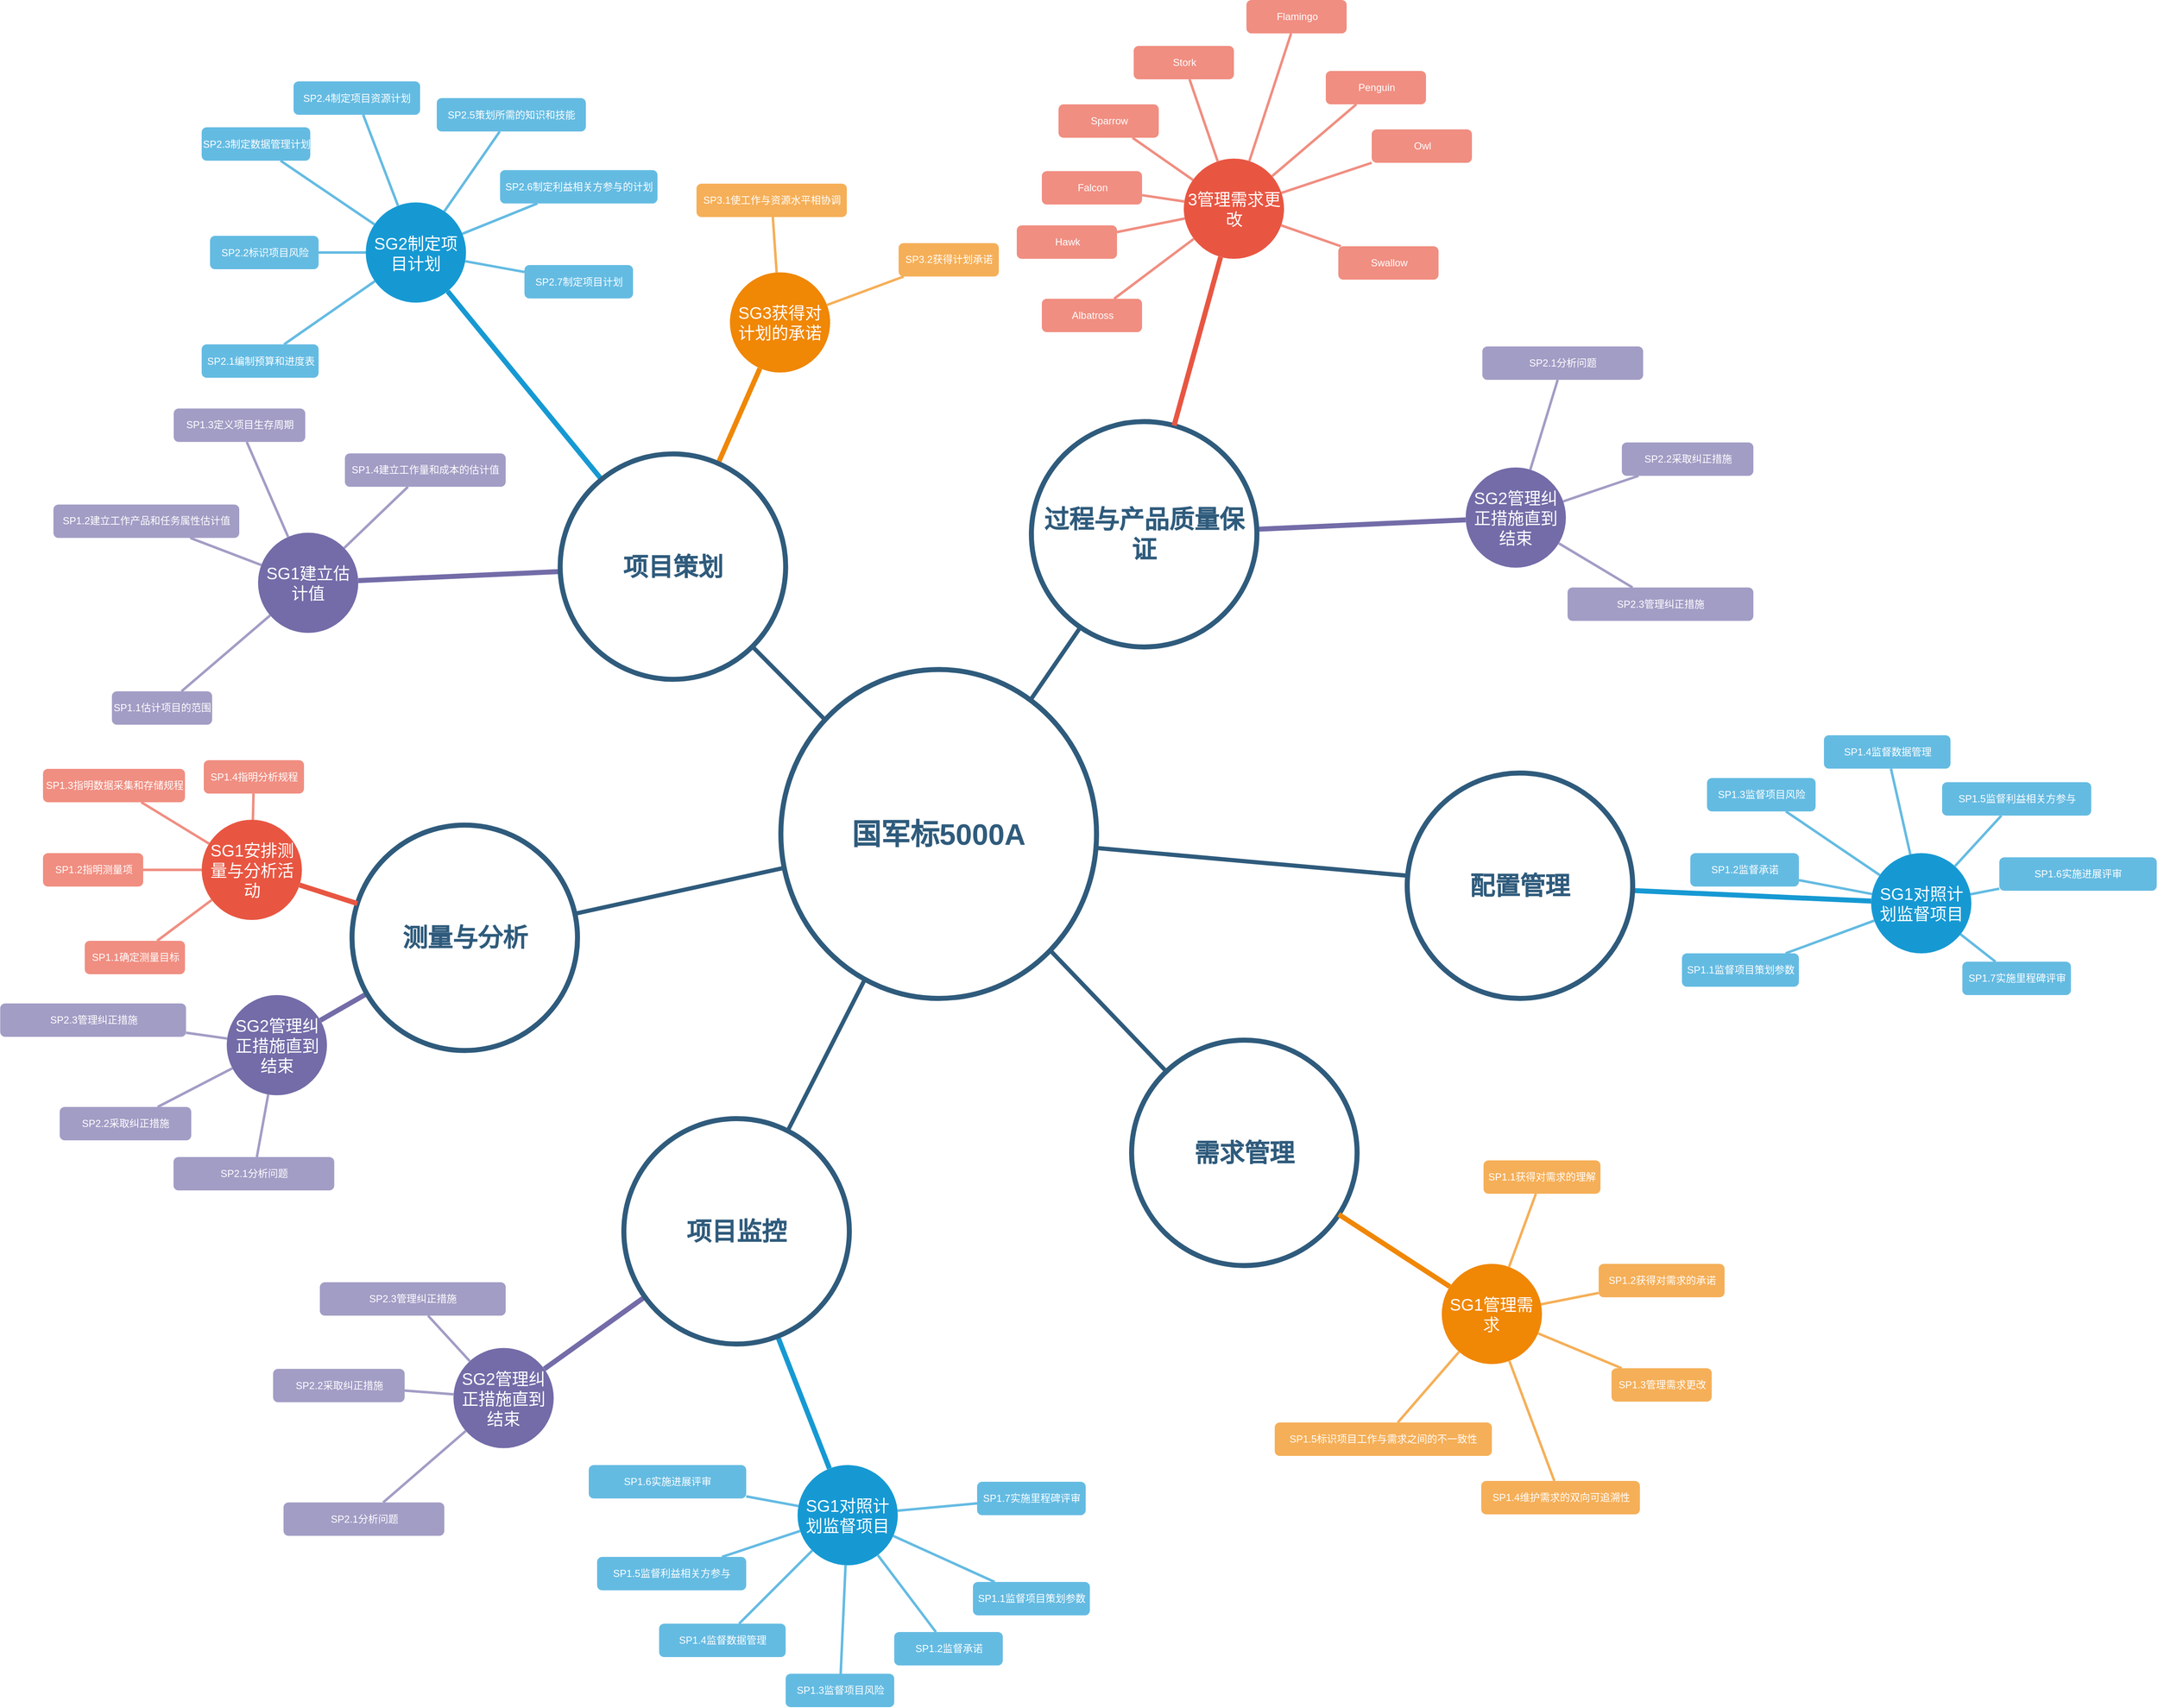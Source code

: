 <mxfile version="14.0.4" type="github">
  <diagram id="zbzORbGkF5i-z5bUq_Xs" name="Page-1">
    <mxGraphModel dx="2732" dy="-1683" grid="1" gridSize="10" guides="1" tooltips="1" connect="1" arrows="1" fold="1" page="1" pageScale="1" pageWidth="827" pageHeight="1169" math="0" shadow="0">
      <root>
        <mxCell id="0" />
        <mxCell id="1" parent="0" />
        <mxCell id="YeZiL6-dAfAb-SfhQhoA-1" value="SG2制定项目计划" style="ellipse;whiteSpace=wrap;html=1;shadow=0;fontFamily=Helvetica;fontSize=20;fontColor=#FFFFFF;align=center;strokeWidth=3;fillColor=#1699D3;strokeColor=none;" vertex="1" parent="1">
          <mxGeometry x="3083" y="4942.5" width="120" height="120" as="geometry" />
        </mxCell>
        <mxCell id="YeZiL6-dAfAb-SfhQhoA-2" value="SG3获得对计划的承诺" style="ellipse;whiteSpace=wrap;html=1;shadow=0;fontFamily=Helvetica;fontSize=20;fontColor=#FFFFFF;align=center;strokeWidth=3;fillColor=#F08705;strokeColor=none;gradientColor=none;" vertex="1" parent="1">
          <mxGeometry x="3519" y="5026.25" width="120" height="120" as="geometry" />
        </mxCell>
        <mxCell id="YeZiL6-dAfAb-SfhQhoA-3" style="endArrow=none;strokeWidth=6;strokeColor=#1699D3;html=1;" edge="1" parent="1" source="YeZiL6-dAfAb-SfhQhoA-24" target="YeZiL6-dAfAb-SfhQhoA-1">
          <mxGeometry relative="1" as="geometry" />
        </mxCell>
        <mxCell id="YeZiL6-dAfAb-SfhQhoA-4" style="endArrow=none;strokeWidth=6;strokeColor=#f08705;html=1;" edge="1" parent="1" source="YeZiL6-dAfAb-SfhQhoA-24" target="YeZiL6-dAfAb-SfhQhoA-2">
          <mxGeometry relative="1" as="geometry" />
        </mxCell>
        <mxCell id="YeZiL6-dAfAb-SfhQhoA-5" style="endArrow=none;strokeWidth=6;strokeColor=#736CA8;html=1;" edge="1" parent="1" source="YeZiL6-dAfAb-SfhQhoA-24" target="YeZiL6-dAfAb-SfhQhoA-25">
          <mxGeometry relative="1" as="geometry" />
        </mxCell>
        <mxCell id="YeZiL6-dAfAb-SfhQhoA-6" value="SP2.1编制预算和进度表" style="rounded=1;fillColor=#64BBE2;strokeColor=none;strokeWidth=3;shadow=0;html=1;fontColor=#FFFFFF;" vertex="1" parent="1">
          <mxGeometry x="2886.5" y="5112.5" width="140" height="40" as="geometry" />
        </mxCell>
        <mxCell id="YeZiL6-dAfAb-SfhQhoA-7" value="SP2.2标识项目风险" style="rounded=1;fillColor=#64BBE2;strokeColor=none;strokeWidth=3;shadow=0;html=1;fontColor=#FFFFFF;" vertex="1" parent="1">
          <mxGeometry x="2896.5" y="4982.5" width="130" height="40" as="geometry" />
        </mxCell>
        <mxCell id="YeZiL6-dAfAb-SfhQhoA-8" value="SP2.3制定数据管理计划" style="rounded=1;fillColor=#64BBE2;strokeColor=none;strokeWidth=3;shadow=0;html=1;fontColor=#FFFFFF;" vertex="1" parent="1">
          <mxGeometry x="2886.5" y="4852.5" width="130" height="40" as="geometry" />
        </mxCell>
        <mxCell id="YeZiL6-dAfAb-SfhQhoA-9" value="SP2.4制定项目资源计划" style="rounded=1;fillColor=#64BBE2;strokeColor=none;strokeWidth=3;shadow=0;html=1;fontColor=#FFFFFF;" vertex="1" parent="1">
          <mxGeometry x="2996.5" y="4797.5" width="151.5" height="40" as="geometry" />
        </mxCell>
        <mxCell id="YeZiL6-dAfAb-SfhQhoA-10" value="SP2.5策划所需的知识和技能" style="rounded=1;fillColor=#64BBE2;strokeColor=none;strokeWidth=3;shadow=0;html=1;fontColor=#FFFFFF;" vertex="1" parent="1">
          <mxGeometry x="3168" y="4817.5" width="178.5" height="40" as="geometry" />
        </mxCell>
        <mxCell id="YeZiL6-dAfAb-SfhQhoA-11" value="SP2.6制定利益相关方参与的计划" style="rounded=1;fillColor=#64BBE2;strokeColor=none;strokeWidth=3;shadow=0;html=1;fontColor=#FFFFFF;" vertex="1" parent="1">
          <mxGeometry x="3243.75" y="4903.75" width="188.5" height="40" as="geometry" />
        </mxCell>
        <mxCell id="YeZiL6-dAfAb-SfhQhoA-12" value="SP2.7制定项目计划" style="rounded=1;fillColor=#64BBE2;strokeColor=none;strokeWidth=3;shadow=0;html=1;fontColor=#FFFFFF;" vertex="1" parent="1">
          <mxGeometry x="3273" y="5017.5" width="130" height="40" as="geometry" />
        </mxCell>
        <mxCell id="YeZiL6-dAfAb-SfhQhoA-13" value="" style="edgeStyle=none;endArrow=none;strokeWidth=3;strokeColor=#64BBE2;html=1;" edge="1" parent="1" source="YeZiL6-dAfAb-SfhQhoA-1" target="YeZiL6-dAfAb-SfhQhoA-12">
          <mxGeometry x="2338" y="4727.5" width="100" height="100" as="geometry">
            <mxPoint x="2338" y="4827.5" as="sourcePoint" />
            <mxPoint x="2438" y="4727.5" as="targetPoint" />
          </mxGeometry>
        </mxCell>
        <mxCell id="YeZiL6-dAfAb-SfhQhoA-14" value="" style="edgeStyle=none;endArrow=none;strokeWidth=3;strokeColor=#64BBE2;html=1;" edge="1" parent="1" source="YeZiL6-dAfAb-SfhQhoA-1" target="YeZiL6-dAfAb-SfhQhoA-6">
          <mxGeometry x="2338" y="4727.5" width="100" height="100" as="geometry">
            <mxPoint x="2338" y="4827.5" as="sourcePoint" />
            <mxPoint x="2438" y="4727.5" as="targetPoint" />
          </mxGeometry>
        </mxCell>
        <mxCell id="YeZiL6-dAfAb-SfhQhoA-15" value="" style="edgeStyle=none;endArrow=none;strokeWidth=3;strokeColor=#64BBE2;html=1;" edge="1" parent="1" source="YeZiL6-dAfAb-SfhQhoA-1" target="YeZiL6-dAfAb-SfhQhoA-7">
          <mxGeometry x="2338" y="4727.5" width="100" height="100" as="geometry">
            <mxPoint x="2338" y="4827.5" as="sourcePoint" />
            <mxPoint x="2438" y="4727.5" as="targetPoint" />
          </mxGeometry>
        </mxCell>
        <mxCell id="YeZiL6-dAfAb-SfhQhoA-16" value="" style="edgeStyle=none;endArrow=none;strokeWidth=3;strokeColor=#64BBE2;html=1;" edge="1" parent="1" source="YeZiL6-dAfAb-SfhQhoA-1" target="YeZiL6-dAfAb-SfhQhoA-8">
          <mxGeometry x="2338" y="4727.5" width="100" height="100" as="geometry">
            <mxPoint x="2338" y="4827.5" as="sourcePoint" />
            <mxPoint x="2438" y="4727.5" as="targetPoint" />
          </mxGeometry>
        </mxCell>
        <mxCell id="YeZiL6-dAfAb-SfhQhoA-17" value="" style="edgeStyle=none;endArrow=none;strokeWidth=3;strokeColor=#64BBE2;html=1;" edge="1" parent="1" source="YeZiL6-dAfAb-SfhQhoA-1" target="YeZiL6-dAfAb-SfhQhoA-9">
          <mxGeometry x="2338" y="4727.5" width="100" height="100" as="geometry">
            <mxPoint x="2338" y="4827.5" as="sourcePoint" />
            <mxPoint x="2438" y="4727.5" as="targetPoint" />
          </mxGeometry>
        </mxCell>
        <mxCell id="YeZiL6-dAfAb-SfhQhoA-18" value="" style="edgeStyle=none;endArrow=none;strokeWidth=3;strokeColor=#64BBE2;html=1;" edge="1" parent="1" source="YeZiL6-dAfAb-SfhQhoA-1" target="YeZiL6-dAfAb-SfhQhoA-10">
          <mxGeometry x="2338" y="4727.5" width="100" height="100" as="geometry">
            <mxPoint x="2338" y="4827.5" as="sourcePoint" />
            <mxPoint x="2438" y="4727.5" as="targetPoint" />
          </mxGeometry>
        </mxCell>
        <mxCell id="YeZiL6-dAfAb-SfhQhoA-19" value="" style="edgeStyle=none;endArrow=none;strokeWidth=3;strokeColor=#64BBE2;html=1;" edge="1" parent="1" source="YeZiL6-dAfAb-SfhQhoA-1" target="YeZiL6-dAfAb-SfhQhoA-11">
          <mxGeometry x="2338" y="4727.5" width="100" height="100" as="geometry">
            <mxPoint x="2338" y="4827.5" as="sourcePoint" />
            <mxPoint x="2438" y="4727.5" as="targetPoint" />
          </mxGeometry>
        </mxCell>
        <mxCell id="YeZiL6-dAfAb-SfhQhoA-20" value="SP3.1使工作与资源水平相协调" style="rounded=1;fillColor=#f5af58;strokeColor=none;strokeWidth=3;shadow=0;html=1;fontColor=#FFFFFF;" vertex="1" parent="1">
          <mxGeometry x="3479" y="4920" width="180" height="40" as="geometry" />
        </mxCell>
        <mxCell id="YeZiL6-dAfAb-SfhQhoA-21" value="SP3.2获得计划承诺" style="rounded=1;fillColor=#f5af58;strokeColor=none;strokeWidth=3;shadow=0;html=1;fontColor=#FFFFFF;" vertex="1" parent="1">
          <mxGeometry x="3721" y="4991.25" width="120" height="40" as="geometry" />
        </mxCell>
        <mxCell id="YeZiL6-dAfAb-SfhQhoA-22" value="" style="edgeStyle=none;endArrow=none;strokeWidth=3;strokeColor=#F5AF58;html=1;" edge="1" parent="1" source="YeZiL6-dAfAb-SfhQhoA-2" target="YeZiL6-dAfAb-SfhQhoA-20">
          <mxGeometry x="2555.5" y="4775" width="100" height="100" as="geometry">
            <mxPoint x="2555.5" y="4875" as="sourcePoint" />
            <mxPoint x="2655.5" y="4775" as="targetPoint" />
          </mxGeometry>
        </mxCell>
        <mxCell id="YeZiL6-dAfAb-SfhQhoA-23" value="" style="edgeStyle=none;endArrow=none;strokeWidth=3;strokeColor=#F5AF58;html=1;" edge="1" parent="1" source="YeZiL6-dAfAb-SfhQhoA-2" target="YeZiL6-dAfAb-SfhQhoA-21">
          <mxGeometry x="2555.5" y="4775" width="100" height="100" as="geometry">
            <mxPoint x="2555.5" y="4875" as="sourcePoint" />
            <mxPoint x="2655.5" y="4775" as="targetPoint" />
          </mxGeometry>
        </mxCell>
        <mxCell id="YeZiL6-dAfAb-SfhQhoA-24" value="项目策划" style="ellipse;whiteSpace=wrap;html=1;shadow=0;fontFamily=Helvetica;fontSize=30;fontColor=#2F5B7C;align=center;strokeColor=#2F5B7C;strokeWidth=6;fillColor=#FFFFFF;fontStyle=1;gradientColor=none;" vertex="1" parent="1">
          <mxGeometry x="3315.75" y="5243.75" width="270" height="270" as="geometry" />
        </mxCell>
        <mxCell id="YeZiL6-dAfAb-SfhQhoA-25" value="SG1建立估计值" style="ellipse;whiteSpace=wrap;html=1;shadow=0;fontFamily=Helvetica;fontSize=20;fontColor=#FFFFFF;align=center;strokeWidth=3;fillColor=#736ca8;strokeColor=none;" vertex="1" parent="1">
          <mxGeometry x="2954" y="5338.13" width="120" height="120" as="geometry" />
        </mxCell>
        <mxCell id="YeZiL6-dAfAb-SfhQhoA-26" value="SP1.1估计项目的范围" style="rounded=1;fillColor=#a29dc5;strokeColor=none;strokeWidth=3;shadow=0;html=1;fontColor=#FFFFFF;" vertex="1" parent="1">
          <mxGeometry x="2779" y="5528.13" width="120" height="40" as="geometry" />
        </mxCell>
        <mxCell id="YeZiL6-dAfAb-SfhQhoA-27" value="SP1.2建立工作产品和任务属性估计值" style="rounded=1;fillColor=#a29dc5;strokeColor=none;strokeWidth=3;shadow=0;html=1;fontColor=#FFFFFF;" vertex="1" parent="1">
          <mxGeometry x="2709" y="5304.38" width="222.5" height="40" as="geometry" />
        </mxCell>
        <mxCell id="YeZiL6-dAfAb-SfhQhoA-28" value="SP1.3定义项目生存周期" style="rounded=1;fillColor=#a29dc5;strokeColor=none;strokeWidth=3;shadow=0;html=1;fontColor=#FFFFFF;" vertex="1" parent="1">
          <mxGeometry x="2853" y="5189.38" width="157.5" height="40" as="geometry" />
        </mxCell>
        <mxCell id="YeZiL6-dAfAb-SfhQhoA-29" value="SP1.4建立工作量和成本的估计值" style="rounded=1;fillColor=#a29dc5;strokeColor=none;strokeWidth=3;shadow=0;html=1;fontColor=#FFFFFF;" vertex="1" parent="1">
          <mxGeometry x="3058" y="5243.13" width="192.5" height="40" as="geometry" />
        </mxCell>
        <mxCell id="YeZiL6-dAfAb-SfhQhoA-30" value="" style="edgeStyle=none;endArrow=none;strokeWidth=3;strokeColor=#A29DC5;html=1;" edge="1" parent="1" source="YeZiL6-dAfAb-SfhQhoA-25" target="YeZiL6-dAfAb-SfhQhoA-26">
          <mxGeometry x="1144" y="4313.13" width="100" height="100" as="geometry">
            <mxPoint x="1144" y="4413.13" as="sourcePoint" />
            <mxPoint x="1244" y="4313.13" as="targetPoint" />
          </mxGeometry>
        </mxCell>
        <mxCell id="YeZiL6-dAfAb-SfhQhoA-31" value="" style="edgeStyle=none;endArrow=none;strokeWidth=3;strokeColor=#A29DC5;html=1;" edge="1" parent="1" source="YeZiL6-dAfAb-SfhQhoA-25" target="YeZiL6-dAfAb-SfhQhoA-27">
          <mxGeometry x="1144" y="4313.13" width="100" height="100" as="geometry">
            <mxPoint x="1144" y="4413.13" as="sourcePoint" />
            <mxPoint x="1244" y="4313.13" as="targetPoint" />
          </mxGeometry>
        </mxCell>
        <mxCell id="YeZiL6-dAfAb-SfhQhoA-32" value="" style="edgeStyle=none;endArrow=none;strokeWidth=3;strokeColor=#A29DC5;html=1;" edge="1" parent="1" source="YeZiL6-dAfAb-SfhQhoA-25" target="YeZiL6-dAfAb-SfhQhoA-28">
          <mxGeometry x="1144" y="4313.13" width="100" height="100" as="geometry">
            <mxPoint x="1144" y="4413.13" as="sourcePoint" />
            <mxPoint x="1244" y="4313.13" as="targetPoint" />
          </mxGeometry>
        </mxCell>
        <mxCell id="YeZiL6-dAfAb-SfhQhoA-33" value="" style="edgeStyle=none;endArrow=none;strokeWidth=3;strokeColor=#A29DC5;html=1;" edge="1" parent="1" source="YeZiL6-dAfAb-SfhQhoA-25" target="YeZiL6-dAfAb-SfhQhoA-29">
          <mxGeometry x="1144" y="4313.13" width="100" height="100" as="geometry">
            <mxPoint x="1144" y="4413.13" as="sourcePoint" />
            <mxPoint x="1244" y="4313.13" as="targetPoint" />
          </mxGeometry>
        </mxCell>
        <mxCell id="YeZiL6-dAfAb-SfhQhoA-34" value="SG1对照计划监督项目" style="ellipse;whiteSpace=wrap;html=1;shadow=0;fontFamily=Helvetica;fontSize=20;fontColor=#FFFFFF;align=center;strokeWidth=3;fillColor=#1699D3;strokeColor=none;" vertex="1" parent="1">
          <mxGeometry x="3600" y="6455" width="120" height="120" as="geometry" />
        </mxCell>
        <mxCell id="YeZiL6-dAfAb-SfhQhoA-35" style="endArrow=none;strokeWidth=6;strokeColor=#1699D3;html=1;" edge="1" parent="1" source="YeZiL6-dAfAb-SfhQhoA-51" target="YeZiL6-dAfAb-SfhQhoA-34">
          <mxGeometry relative="1" as="geometry" />
        </mxCell>
        <mxCell id="YeZiL6-dAfAb-SfhQhoA-36" style="endArrow=none;strokeWidth=6;strokeColor=#736CA8;html=1;" edge="1" parent="1" source="YeZiL6-dAfAb-SfhQhoA-51" target="YeZiL6-dAfAb-SfhQhoA-52">
          <mxGeometry relative="1" as="geometry" />
        </mxCell>
        <mxCell id="YeZiL6-dAfAb-SfhQhoA-37" value="SP1.1监督项目策划参数" style="rounded=1;fillColor=#64BBE2;strokeColor=none;strokeWidth=3;shadow=0;html=1;fontColor=#FFFFFF;" vertex="1" parent="1">
          <mxGeometry x="3810" y="6595" width="140" height="40" as="geometry" />
        </mxCell>
        <mxCell id="YeZiL6-dAfAb-SfhQhoA-38" value="SP1.2监督承诺" style="rounded=1;fillColor=#64BBE2;strokeColor=none;strokeWidth=3;shadow=0;html=1;fontColor=#FFFFFF;" vertex="1" parent="1">
          <mxGeometry x="3715.75" y="6655" width="130" height="40" as="geometry" />
        </mxCell>
        <mxCell id="YeZiL6-dAfAb-SfhQhoA-39" value="SP1.3监督项目风险" style="rounded=1;fillColor=#64BBE2;strokeColor=none;strokeWidth=3;shadow=0;html=1;fontColor=#FFFFFF;" vertex="1" parent="1">
          <mxGeometry x="3585.75" y="6705" width="130" height="40" as="geometry" />
        </mxCell>
        <mxCell id="YeZiL6-dAfAb-SfhQhoA-40" value="SP1.4监督数据管理" style="rounded=1;fillColor=#64BBE2;strokeColor=none;strokeWidth=3;shadow=0;html=1;fontColor=#FFFFFF;" vertex="1" parent="1">
          <mxGeometry x="3434.25" y="6645" width="151.5" height="40" as="geometry" />
        </mxCell>
        <mxCell id="YeZiL6-dAfAb-SfhQhoA-41" value="SP1.5监督利益相关方参与" style="rounded=1;fillColor=#64BBE2;strokeColor=none;strokeWidth=3;shadow=0;html=1;fontColor=#FFFFFF;" vertex="1" parent="1">
          <mxGeometry x="3360" y="6565" width="178.5" height="40" as="geometry" />
        </mxCell>
        <mxCell id="YeZiL6-dAfAb-SfhQhoA-42" value="SP1.6实施进展评审" style="rounded=1;fillColor=#64BBE2;strokeColor=none;strokeWidth=3;shadow=0;html=1;fontColor=#FFFFFF;" vertex="1" parent="1">
          <mxGeometry x="3350" y="6455" width="188.5" height="40" as="geometry" />
        </mxCell>
        <mxCell id="YeZiL6-dAfAb-SfhQhoA-43" value="SP1.7实施里程碑评审" style="rounded=1;fillColor=#64BBE2;strokeColor=none;strokeWidth=3;shadow=0;html=1;fontColor=#FFFFFF;" vertex="1" parent="1">
          <mxGeometry x="3815" y="6475" width="130" height="40" as="geometry" />
        </mxCell>
        <mxCell id="YeZiL6-dAfAb-SfhQhoA-44" value="" style="edgeStyle=none;endArrow=none;strokeWidth=3;strokeColor=#64BBE2;html=1;" edge="1" parent="1" source="YeZiL6-dAfAb-SfhQhoA-34" target="YeZiL6-dAfAb-SfhQhoA-43">
          <mxGeometry x="2843" y="6441.25" width="100" height="100" as="geometry">
            <mxPoint x="2843" y="6541.25" as="sourcePoint" />
            <mxPoint x="2943" y="6441.25" as="targetPoint" />
          </mxGeometry>
        </mxCell>
        <mxCell id="YeZiL6-dAfAb-SfhQhoA-45" value="" style="edgeStyle=none;endArrow=none;strokeWidth=3;strokeColor=#64BBE2;html=1;" edge="1" parent="1" source="YeZiL6-dAfAb-SfhQhoA-34" target="YeZiL6-dAfAb-SfhQhoA-37">
          <mxGeometry x="2843" y="6441.25" width="100" height="100" as="geometry">
            <mxPoint x="2843" y="6541.25" as="sourcePoint" />
            <mxPoint x="2943" y="6441.25" as="targetPoint" />
          </mxGeometry>
        </mxCell>
        <mxCell id="YeZiL6-dAfAb-SfhQhoA-46" value="" style="edgeStyle=none;endArrow=none;strokeWidth=3;strokeColor=#64BBE2;html=1;" edge="1" parent="1" source="YeZiL6-dAfAb-SfhQhoA-34" target="YeZiL6-dAfAb-SfhQhoA-38">
          <mxGeometry x="2843" y="6441.25" width="100" height="100" as="geometry">
            <mxPoint x="2843" y="6541.25" as="sourcePoint" />
            <mxPoint x="2943" y="6441.25" as="targetPoint" />
          </mxGeometry>
        </mxCell>
        <mxCell id="YeZiL6-dAfAb-SfhQhoA-47" value="" style="edgeStyle=none;endArrow=none;strokeWidth=3;strokeColor=#64BBE2;html=1;" edge="1" parent="1" source="YeZiL6-dAfAb-SfhQhoA-34" target="YeZiL6-dAfAb-SfhQhoA-39">
          <mxGeometry x="2843" y="6441.25" width="100" height="100" as="geometry">
            <mxPoint x="2843" y="6541.25" as="sourcePoint" />
            <mxPoint x="2943" y="6441.25" as="targetPoint" />
          </mxGeometry>
        </mxCell>
        <mxCell id="YeZiL6-dAfAb-SfhQhoA-48" value="" style="edgeStyle=none;endArrow=none;strokeWidth=3;strokeColor=#64BBE2;html=1;" edge="1" parent="1" source="YeZiL6-dAfAb-SfhQhoA-34" target="YeZiL6-dAfAb-SfhQhoA-40">
          <mxGeometry x="2843" y="6441.25" width="100" height="100" as="geometry">
            <mxPoint x="2843" y="6541.25" as="sourcePoint" />
            <mxPoint x="2943" y="6441.25" as="targetPoint" />
          </mxGeometry>
        </mxCell>
        <mxCell id="YeZiL6-dAfAb-SfhQhoA-49" value="" style="edgeStyle=none;endArrow=none;strokeWidth=3;strokeColor=#64BBE2;html=1;" edge="1" parent="1" source="YeZiL6-dAfAb-SfhQhoA-34" target="YeZiL6-dAfAb-SfhQhoA-41">
          <mxGeometry x="2843" y="6441.25" width="100" height="100" as="geometry">
            <mxPoint x="2843" y="6541.25" as="sourcePoint" />
            <mxPoint x="2943" y="6441.25" as="targetPoint" />
          </mxGeometry>
        </mxCell>
        <mxCell id="YeZiL6-dAfAb-SfhQhoA-50" value="" style="edgeStyle=none;endArrow=none;strokeWidth=3;strokeColor=#64BBE2;html=1;" edge="1" parent="1" source="YeZiL6-dAfAb-SfhQhoA-34" target="YeZiL6-dAfAb-SfhQhoA-42">
          <mxGeometry x="2843" y="6441.25" width="100" height="100" as="geometry">
            <mxPoint x="2843" y="6541.25" as="sourcePoint" />
            <mxPoint x="2943" y="6441.25" as="targetPoint" />
          </mxGeometry>
        </mxCell>
        <mxCell id="YeZiL6-dAfAb-SfhQhoA-51" value="项目监控" style="ellipse;whiteSpace=wrap;html=1;shadow=0;fontFamily=Helvetica;fontSize=30;fontColor=#2F5B7C;align=center;strokeColor=#2F5B7C;strokeWidth=6;fillColor=#FFFFFF;fontStyle=1;gradientColor=none;" vertex="1" parent="1">
          <mxGeometry x="3392" y="6040" width="270" height="270" as="geometry" />
        </mxCell>
        <mxCell id="YeZiL6-dAfAb-SfhQhoA-52" value="SG2管理纠正措施直到结束" style="ellipse;whiteSpace=wrap;html=1;shadow=0;fontFamily=Helvetica;fontSize=20;fontColor=#FFFFFF;align=center;strokeWidth=3;fillColor=#736ca8;strokeColor=none;" vertex="1" parent="1">
          <mxGeometry x="3188" y="6314.75" width="120" height="120" as="geometry" />
        </mxCell>
        <mxCell id="YeZiL6-dAfAb-SfhQhoA-53" value="SP2.3管理纠正措施" style="rounded=1;fillColor=#a29dc5;strokeColor=none;strokeWidth=3;shadow=0;html=1;fontColor=#FFFFFF;" vertex="1" parent="1">
          <mxGeometry x="3028" y="6236" width="222.5" height="40" as="geometry" />
        </mxCell>
        <mxCell id="YeZiL6-dAfAb-SfhQhoA-54" value="SP2.2采取纠正措施" style="rounded=1;fillColor=#a29dc5;strokeColor=none;strokeWidth=3;shadow=0;html=1;fontColor=#FFFFFF;" vertex="1" parent="1">
          <mxGeometry x="2972" y="6339.75" width="157.5" height="40" as="geometry" />
        </mxCell>
        <mxCell id="YeZiL6-dAfAb-SfhQhoA-55" value="SP2.1分析问题" style="rounded=1;fillColor=#a29dc5;strokeColor=none;strokeWidth=3;shadow=0;html=1;fontColor=#FFFFFF;" vertex="1" parent="1">
          <mxGeometry x="2984.5" y="6499.75" width="192.5" height="40" as="geometry" />
        </mxCell>
        <mxCell id="YeZiL6-dAfAb-SfhQhoA-56" value="" style="edgeStyle=none;endArrow=none;strokeWidth=3;strokeColor=#A29DC5;html=1;" edge="1" parent="1" source="YeZiL6-dAfAb-SfhQhoA-52" target="YeZiL6-dAfAb-SfhQhoA-53">
          <mxGeometry x="1553" y="5618.5" width="100" height="100" as="geometry">
            <mxPoint x="1553" y="5718.5" as="sourcePoint" />
            <mxPoint x="1653" y="5618.5" as="targetPoint" />
          </mxGeometry>
        </mxCell>
        <mxCell id="YeZiL6-dAfAb-SfhQhoA-57" value="" style="edgeStyle=none;endArrow=none;strokeWidth=3;strokeColor=#A29DC5;html=1;" edge="1" parent="1" source="YeZiL6-dAfAb-SfhQhoA-52" target="YeZiL6-dAfAb-SfhQhoA-54">
          <mxGeometry x="1553" y="5618.5" width="100" height="100" as="geometry">
            <mxPoint x="1553" y="5718.5" as="sourcePoint" />
            <mxPoint x="1653" y="5618.5" as="targetPoint" />
          </mxGeometry>
        </mxCell>
        <mxCell id="YeZiL6-dAfAb-SfhQhoA-58" value="" style="edgeStyle=none;endArrow=none;strokeWidth=3;strokeColor=#A29DC5;html=1;" edge="1" parent="1" source="YeZiL6-dAfAb-SfhQhoA-52" target="YeZiL6-dAfAb-SfhQhoA-55">
          <mxGeometry x="1553" y="5618.5" width="100" height="100" as="geometry">
            <mxPoint x="1553" y="5718.5" as="sourcePoint" />
            <mxPoint x="1653" y="5618.5" as="targetPoint" />
          </mxGeometry>
        </mxCell>
        <mxCell id="YeZiL6-dAfAb-SfhQhoA-59" value="SG1对照计划监督项目" style="ellipse;whiteSpace=wrap;html=1;shadow=0;fontFamily=Helvetica;fontSize=20;fontColor=#FFFFFF;align=center;strokeWidth=3;fillColor=#1699D3;strokeColor=none;" vertex="1" parent="1">
          <mxGeometry x="4885.5" y="5722" width="120" height="120" as="geometry" />
        </mxCell>
        <mxCell id="YeZiL6-dAfAb-SfhQhoA-60" style="endArrow=none;strokeWidth=6;strokeColor=#1699D3;html=1;" edge="1" parent="1" source="YeZiL6-dAfAb-SfhQhoA-139" target="YeZiL6-dAfAb-SfhQhoA-59">
          <mxGeometry relative="1" as="geometry">
            <mxPoint x="4858.102" y="5714.215" as="sourcePoint" />
          </mxGeometry>
        </mxCell>
        <mxCell id="YeZiL6-dAfAb-SfhQhoA-61" style="endArrow=none;strokeWidth=6;strokeColor=#736CA8;html=1;" edge="1" parent="1" source="YeZiL6-dAfAb-SfhQhoA-76" target="YeZiL6-dAfAb-SfhQhoA-77">
          <mxGeometry relative="1" as="geometry" />
        </mxCell>
        <mxCell id="YeZiL6-dAfAb-SfhQhoA-62" value="SP1.1监督项目策划参数" style="rounded=1;fillColor=#64BBE2;strokeColor=none;strokeWidth=3;shadow=0;html=1;fontColor=#FFFFFF;" vertex="1" parent="1">
          <mxGeometry x="4659" y="5842" width="140" height="40" as="geometry" />
        </mxCell>
        <mxCell id="YeZiL6-dAfAb-SfhQhoA-63" value="SP1.2监督承诺" style="rounded=1;fillColor=#64BBE2;strokeColor=none;strokeWidth=3;shadow=0;html=1;fontColor=#FFFFFF;" vertex="1" parent="1">
          <mxGeometry x="4669" y="5722" width="130" height="40" as="geometry" />
        </mxCell>
        <mxCell id="YeZiL6-dAfAb-SfhQhoA-64" value="SP1.3监督项目风险" style="rounded=1;fillColor=#64BBE2;strokeColor=none;strokeWidth=3;shadow=0;html=1;fontColor=#FFFFFF;" vertex="1" parent="1">
          <mxGeometry x="4689" y="5632" width="130" height="40" as="geometry" />
        </mxCell>
        <mxCell id="YeZiL6-dAfAb-SfhQhoA-65" value="SP1.4监督数据管理" style="rounded=1;fillColor=#64BBE2;strokeColor=none;strokeWidth=3;shadow=0;html=1;fontColor=#FFFFFF;" vertex="1" parent="1">
          <mxGeometry x="4829" y="5580.75" width="151.5" height="40" as="geometry" />
        </mxCell>
        <mxCell id="YeZiL6-dAfAb-SfhQhoA-66" value="SP1.5监督利益相关方参与" style="rounded=1;fillColor=#64BBE2;strokeColor=none;strokeWidth=3;shadow=0;html=1;fontColor=#FFFFFF;" vertex="1" parent="1">
          <mxGeometry x="4970.5" y="5637" width="178.5" height="40" as="geometry" />
        </mxCell>
        <mxCell id="YeZiL6-dAfAb-SfhQhoA-67" value="SP1.6实施进展评审" style="rounded=1;fillColor=#64BBE2;strokeColor=none;strokeWidth=3;shadow=0;html=1;fontColor=#FFFFFF;" vertex="1" parent="1">
          <mxGeometry x="5039" y="5727" width="188.5" height="40" as="geometry" />
        </mxCell>
        <mxCell id="YeZiL6-dAfAb-SfhQhoA-68" value="SP1.7实施里程碑评审" style="rounded=1;fillColor=#64BBE2;strokeColor=none;strokeWidth=3;shadow=0;html=1;fontColor=#FFFFFF;" vertex="1" parent="1">
          <mxGeometry x="4994.75" y="5852" width="130" height="40" as="geometry" />
        </mxCell>
        <mxCell id="YeZiL6-dAfAb-SfhQhoA-69" value="" style="edgeStyle=none;endArrow=none;strokeWidth=3;strokeColor=#64BBE2;html=1;" edge="1" parent="1" source="YeZiL6-dAfAb-SfhQhoA-59" target="YeZiL6-dAfAb-SfhQhoA-68">
          <mxGeometry x="4140.5" y="5507" width="100" height="100" as="geometry">
            <mxPoint x="4140.5" y="5607" as="sourcePoint" />
            <mxPoint x="4240.5" y="5507" as="targetPoint" />
          </mxGeometry>
        </mxCell>
        <mxCell id="YeZiL6-dAfAb-SfhQhoA-70" value="" style="edgeStyle=none;endArrow=none;strokeWidth=3;strokeColor=#64BBE2;html=1;" edge="1" parent="1" source="YeZiL6-dAfAb-SfhQhoA-59" target="YeZiL6-dAfAb-SfhQhoA-62">
          <mxGeometry x="4140.5" y="5507" width="100" height="100" as="geometry">
            <mxPoint x="4140.5" y="5607" as="sourcePoint" />
            <mxPoint x="4240.5" y="5507" as="targetPoint" />
          </mxGeometry>
        </mxCell>
        <mxCell id="YeZiL6-dAfAb-SfhQhoA-71" value="" style="edgeStyle=none;endArrow=none;strokeWidth=3;strokeColor=#64BBE2;html=1;" edge="1" parent="1" source="YeZiL6-dAfAb-SfhQhoA-59" target="YeZiL6-dAfAb-SfhQhoA-63">
          <mxGeometry x="4140.5" y="5507" width="100" height="100" as="geometry">
            <mxPoint x="4140.5" y="5607" as="sourcePoint" />
            <mxPoint x="4240.5" y="5507" as="targetPoint" />
          </mxGeometry>
        </mxCell>
        <mxCell id="YeZiL6-dAfAb-SfhQhoA-72" value="" style="edgeStyle=none;endArrow=none;strokeWidth=3;strokeColor=#64BBE2;html=1;" edge="1" parent="1" source="YeZiL6-dAfAb-SfhQhoA-59" target="YeZiL6-dAfAb-SfhQhoA-64">
          <mxGeometry x="4140.5" y="5507" width="100" height="100" as="geometry">
            <mxPoint x="4140.5" y="5607" as="sourcePoint" />
            <mxPoint x="4240.5" y="5507" as="targetPoint" />
          </mxGeometry>
        </mxCell>
        <mxCell id="YeZiL6-dAfAb-SfhQhoA-73" value="" style="edgeStyle=none;endArrow=none;strokeWidth=3;strokeColor=#64BBE2;html=1;" edge="1" parent="1" source="YeZiL6-dAfAb-SfhQhoA-59" target="YeZiL6-dAfAb-SfhQhoA-65">
          <mxGeometry x="4140.5" y="5507" width="100" height="100" as="geometry">
            <mxPoint x="4140.5" y="5607" as="sourcePoint" />
            <mxPoint x="4240.5" y="5507" as="targetPoint" />
          </mxGeometry>
        </mxCell>
        <mxCell id="YeZiL6-dAfAb-SfhQhoA-74" value="" style="edgeStyle=none;endArrow=none;strokeWidth=3;strokeColor=#64BBE2;html=1;" edge="1" parent="1" source="YeZiL6-dAfAb-SfhQhoA-59" target="YeZiL6-dAfAb-SfhQhoA-66">
          <mxGeometry x="4140.5" y="5507" width="100" height="100" as="geometry">
            <mxPoint x="4140.5" y="5607" as="sourcePoint" />
            <mxPoint x="4240.5" y="5507" as="targetPoint" />
          </mxGeometry>
        </mxCell>
        <mxCell id="YeZiL6-dAfAb-SfhQhoA-75" value="" style="edgeStyle=none;endArrow=none;strokeWidth=3;strokeColor=#64BBE2;html=1;" edge="1" parent="1" source="YeZiL6-dAfAb-SfhQhoA-59" target="YeZiL6-dAfAb-SfhQhoA-67">
          <mxGeometry x="4140.5" y="5507" width="100" height="100" as="geometry">
            <mxPoint x="4140.5" y="5607" as="sourcePoint" />
            <mxPoint x="4240.5" y="5507" as="targetPoint" />
          </mxGeometry>
        </mxCell>
        <mxCell id="YeZiL6-dAfAb-SfhQhoA-76" value="过程与产品质量保证" style="ellipse;whiteSpace=wrap;html=1;shadow=0;fontFamily=Helvetica;fontSize=30;fontColor=#2F5B7C;align=center;strokeColor=#2F5B7C;strokeWidth=6;fillColor=#FFFFFF;fontStyle=1;gradientColor=none;" vertex="1" parent="1">
          <mxGeometry x="3880" y="5205" width="270" height="270" as="geometry" />
        </mxCell>
        <mxCell id="YeZiL6-dAfAb-SfhQhoA-77" value="SG2管理纠正措施直到结束" style="ellipse;whiteSpace=wrap;html=1;shadow=0;fontFamily=Helvetica;fontSize=20;fontColor=#FFFFFF;align=center;strokeWidth=3;fillColor=#736ca8;strokeColor=none;" vertex="1" parent="1">
          <mxGeometry x="4400" y="5260" width="120" height="120" as="geometry" />
        </mxCell>
        <mxCell id="YeZiL6-dAfAb-SfhQhoA-78" value="SP2.3管理纠正措施" style="rounded=1;fillColor=#a29dc5;strokeColor=none;strokeWidth=3;shadow=0;html=1;fontColor=#FFFFFF;" vertex="1" parent="1">
          <mxGeometry x="4522" y="5403.75" width="222.5" height="40" as="geometry" />
        </mxCell>
        <mxCell id="YeZiL6-dAfAb-SfhQhoA-79" value="SP2.2采取纠正措施" style="rounded=1;fillColor=#a29dc5;strokeColor=none;strokeWidth=3;shadow=0;html=1;fontColor=#FFFFFF;" vertex="1" parent="1">
          <mxGeometry x="4587" y="5230" width="157.5" height="40" as="geometry" />
        </mxCell>
        <mxCell id="YeZiL6-dAfAb-SfhQhoA-80" value="SP2.1分析问题" style="rounded=1;fillColor=#a29dc5;strokeColor=none;strokeWidth=3;shadow=0;html=1;fontColor=#FFFFFF;" vertex="1" parent="1">
          <mxGeometry x="4420" y="5115" width="192.5" height="40" as="geometry" />
        </mxCell>
        <mxCell id="YeZiL6-dAfAb-SfhQhoA-81" value="" style="edgeStyle=none;endArrow=none;strokeWidth=3;strokeColor=#A29DC5;html=1;" edge="1" parent="1" source="YeZiL6-dAfAb-SfhQhoA-77" target="YeZiL6-dAfAb-SfhQhoA-78">
          <mxGeometry x="2765" y="4563.75" width="100" height="100" as="geometry">
            <mxPoint x="2765" y="4663.75" as="sourcePoint" />
            <mxPoint x="2865" y="4563.75" as="targetPoint" />
          </mxGeometry>
        </mxCell>
        <mxCell id="YeZiL6-dAfAb-SfhQhoA-82" value="" style="edgeStyle=none;endArrow=none;strokeWidth=3;strokeColor=#A29DC5;html=1;" edge="1" parent="1" source="YeZiL6-dAfAb-SfhQhoA-77" target="YeZiL6-dAfAb-SfhQhoA-79">
          <mxGeometry x="2765" y="4563.75" width="100" height="100" as="geometry">
            <mxPoint x="2765" y="4663.75" as="sourcePoint" />
            <mxPoint x="2865" y="4563.75" as="targetPoint" />
          </mxGeometry>
        </mxCell>
        <mxCell id="YeZiL6-dAfAb-SfhQhoA-83" value="" style="edgeStyle=none;endArrow=none;strokeWidth=3;strokeColor=#A29DC5;html=1;" edge="1" parent="1" source="YeZiL6-dAfAb-SfhQhoA-77" target="YeZiL6-dAfAb-SfhQhoA-80">
          <mxGeometry x="2765" y="4563.75" width="100" height="100" as="geometry">
            <mxPoint x="2765" y="4663.75" as="sourcePoint" />
            <mxPoint x="2865" y="4563.75" as="targetPoint" />
          </mxGeometry>
        </mxCell>
        <mxCell id="YeZiL6-dAfAb-SfhQhoA-84" value="3管理需求更改" style="ellipse;whiteSpace=wrap;html=1;shadow=0;fontFamily=Helvetica;fontSize=20;fontColor=#FFFFFF;align=center;strokeWidth=3;fillColor=#E85642;strokeColor=none;" vertex="1" parent="1">
          <mxGeometry x="4062.5" y="4890" width="120" height="120" as="geometry" />
        </mxCell>
        <mxCell id="YeZiL6-dAfAb-SfhQhoA-85" value="Hawk" style="rounded=1;fillColor=#f08e81;strokeColor=none;strokeWidth=3;shadow=0;html=1;fontColor=#FFFFFF;" vertex="1" parent="1">
          <mxGeometry x="3862.5" y="4970" width="120" height="40" as="geometry" />
        </mxCell>
        <mxCell id="YeZiL6-dAfAb-SfhQhoA-86" value="Falcon" style="rounded=1;fillColor=#f08e81;strokeColor=none;strokeWidth=3;shadow=0;html=1;fontColor=#FFFFFF;" vertex="1" parent="1">
          <mxGeometry x="3892.5" y="4905" width="120" height="40" as="geometry" />
        </mxCell>
        <mxCell id="YeZiL6-dAfAb-SfhQhoA-87" value="Sparrow" style="rounded=1;fillColor=#f08e81;strokeColor=none;strokeWidth=3;shadow=0;html=1;fontColor=#FFFFFF;" vertex="1" parent="1">
          <mxGeometry x="3912.5" y="4825" width="120" height="40" as="geometry" />
        </mxCell>
        <mxCell id="YeZiL6-dAfAb-SfhQhoA-88" value="Stork" style="rounded=1;fillColor=#f08e81;strokeColor=none;strokeWidth=3;shadow=0;html=1;fontColor=#FFFFFF;" vertex="1" parent="1">
          <mxGeometry x="4002.5" y="4755" width="120" height="40" as="geometry" />
        </mxCell>
        <mxCell id="YeZiL6-dAfAb-SfhQhoA-89" value="Flamingo" style="rounded=1;fillColor=#f08e81;strokeColor=none;strokeWidth=3;shadow=0;html=1;fontColor=#FFFFFF;" vertex="1" parent="1">
          <mxGeometry x="4137.5" y="4700" width="120" height="40" as="geometry" />
        </mxCell>
        <mxCell id="YeZiL6-dAfAb-SfhQhoA-90" value="Penguin" style="rounded=1;fillColor=#f08e81;strokeColor=none;strokeWidth=3;shadow=0;html=1;fontColor=#FFFFFF;" vertex="1" parent="1">
          <mxGeometry x="4232.5" y="4785" width="120" height="40" as="geometry" />
        </mxCell>
        <mxCell id="YeZiL6-dAfAb-SfhQhoA-91" value="Owl" style="rounded=1;fillColor=#f08e81;strokeColor=none;strokeWidth=3;shadow=0;html=1;fontColor=#FFFFFF;" vertex="1" parent="1">
          <mxGeometry x="4287.5" y="4855" width="120" height="40" as="geometry" />
        </mxCell>
        <mxCell id="YeZiL6-dAfAb-SfhQhoA-92" value="Albatross" style="rounded=1;fillColor=#f08e81;strokeColor=none;strokeWidth=3;shadow=0;html=1;fontColor=#FFFFFF;" vertex="1" parent="1">
          <mxGeometry x="3892.5" y="5057.87" width="120" height="40" as="geometry" />
        </mxCell>
        <mxCell id="YeZiL6-dAfAb-SfhQhoA-93" value="Swallow" style="rounded=1;fillColor=#f08e81;strokeColor=none;strokeWidth=3;shadow=0;html=1;fontColor=#FFFFFF;" vertex="1" parent="1">
          <mxGeometry x="4247.5" y="4995" width="120" height="40" as="geometry" />
        </mxCell>
        <mxCell id="YeZiL6-dAfAb-SfhQhoA-94" value="" style="edgeStyle=none;endArrow=none;strokeWidth=3;strokeColor=#F08E81;html=1;" edge="1" parent="1" source="YeZiL6-dAfAb-SfhQhoA-84" target="YeZiL6-dAfAb-SfhQhoA-85">
          <mxGeometry x="2402.5" y="4640" width="100" height="100" as="geometry">
            <mxPoint x="2402.5" y="4740" as="sourcePoint" />
            <mxPoint x="2502.5" y="4640" as="targetPoint" />
          </mxGeometry>
        </mxCell>
        <mxCell id="YeZiL6-dAfAb-SfhQhoA-95" value="" style="edgeStyle=none;endArrow=none;strokeWidth=3;strokeColor=#F08E81;html=1;" edge="1" parent="1" source="YeZiL6-dAfAb-SfhQhoA-84" target="YeZiL6-dAfAb-SfhQhoA-86">
          <mxGeometry x="2402.5" y="4640" width="100" height="100" as="geometry">
            <mxPoint x="2402.5" y="4740" as="sourcePoint" />
            <mxPoint x="2502.5" y="4640" as="targetPoint" />
          </mxGeometry>
        </mxCell>
        <mxCell id="YeZiL6-dAfAb-SfhQhoA-96" value="" style="edgeStyle=none;endArrow=none;strokeWidth=3;strokeColor=#F08E81;html=1;" edge="1" parent="1" source="YeZiL6-dAfAb-SfhQhoA-84" target="YeZiL6-dAfAb-SfhQhoA-87">
          <mxGeometry x="2402.5" y="4640" width="100" height="100" as="geometry">
            <mxPoint x="2402.5" y="4740" as="sourcePoint" />
            <mxPoint x="2502.5" y="4640" as="targetPoint" />
          </mxGeometry>
        </mxCell>
        <mxCell id="YeZiL6-dAfAb-SfhQhoA-97" value="" style="edgeStyle=none;endArrow=none;strokeWidth=3;strokeColor=#F08E81;html=1;" edge="1" parent="1" source="YeZiL6-dAfAb-SfhQhoA-84" target="YeZiL6-dAfAb-SfhQhoA-88">
          <mxGeometry x="2402.5" y="4640" width="100" height="100" as="geometry">
            <mxPoint x="2402.5" y="4740" as="sourcePoint" />
            <mxPoint x="2502.5" y="4640" as="targetPoint" />
          </mxGeometry>
        </mxCell>
        <mxCell id="YeZiL6-dAfAb-SfhQhoA-98" value="" style="edgeStyle=none;endArrow=none;strokeWidth=3;strokeColor=#F08E81;html=1;" edge="1" parent="1" source="YeZiL6-dAfAb-SfhQhoA-84" target="YeZiL6-dAfAb-SfhQhoA-89">
          <mxGeometry x="2402.5" y="4640" width="100" height="100" as="geometry">
            <mxPoint x="2402.5" y="4740" as="sourcePoint" />
            <mxPoint x="2502.5" y="4640" as="targetPoint" />
          </mxGeometry>
        </mxCell>
        <mxCell id="YeZiL6-dAfAb-SfhQhoA-99" value="" style="edgeStyle=none;endArrow=none;strokeWidth=3;strokeColor=#F08E81;html=1;" edge="1" parent="1" source="YeZiL6-dAfAb-SfhQhoA-84" target="YeZiL6-dAfAb-SfhQhoA-90">
          <mxGeometry x="2402.5" y="4640" width="100" height="100" as="geometry">
            <mxPoint x="2402.5" y="4740" as="sourcePoint" />
            <mxPoint x="2502.5" y="4640" as="targetPoint" />
          </mxGeometry>
        </mxCell>
        <mxCell id="YeZiL6-dAfAb-SfhQhoA-100" value="" style="edgeStyle=none;endArrow=none;strokeWidth=3;strokeColor=#F08E81;html=1;" edge="1" parent="1" source="YeZiL6-dAfAb-SfhQhoA-84" target="YeZiL6-dAfAb-SfhQhoA-91">
          <mxGeometry x="2402.5" y="4640" width="100" height="100" as="geometry">
            <mxPoint x="2402.5" y="4740" as="sourcePoint" />
            <mxPoint x="2502.5" y="4640" as="targetPoint" />
          </mxGeometry>
        </mxCell>
        <mxCell id="YeZiL6-dAfAb-SfhQhoA-101" value="" style="edgeStyle=none;endArrow=none;strokeWidth=3;strokeColor=#F08E81;html=1;" edge="1" parent="1" source="YeZiL6-dAfAb-SfhQhoA-84" target="YeZiL6-dAfAb-SfhQhoA-93">
          <mxGeometry x="2402.5" y="4640" width="100" height="100" as="geometry">
            <mxPoint x="2402.5" y="4740" as="sourcePoint" />
            <mxPoint x="2502.5" y="4640" as="targetPoint" />
          </mxGeometry>
        </mxCell>
        <mxCell id="YeZiL6-dAfAb-SfhQhoA-102" value="" style="edgeStyle=none;endArrow=none;strokeWidth=3;strokeColor=#F08E81;html=1;" edge="1" parent="1" source="YeZiL6-dAfAb-SfhQhoA-84" target="YeZiL6-dAfAb-SfhQhoA-92">
          <mxGeometry x="2402.5" y="4640" width="100" height="100" as="geometry">
            <mxPoint x="2402.5" y="4740" as="sourcePoint" />
            <mxPoint x="2502.5" y="4640" as="targetPoint" />
          </mxGeometry>
        </mxCell>
        <mxCell id="YeZiL6-dAfAb-SfhQhoA-103" style="edgeStyle=orthogonalEdgeStyle;rounded=0;html=1;exitX=0.75;exitY=0;entryX=0.75;entryY=0;startArrow=none;startFill=0;endArrow=block;endFill=1;jettySize=auto;orthogonalLoop=1;strokeColor=#12aab5;strokeWidth=6;fontSize=20;fontColor=#2F5B7C;" edge="1" parent="1" source="YeZiL6-dAfAb-SfhQhoA-86" target="YeZiL6-dAfAb-SfhQhoA-86">
          <mxGeometry relative="1" as="geometry" />
        </mxCell>
        <mxCell id="YeZiL6-dAfAb-SfhQhoA-104" style="endArrow=none;strokeWidth=6;strokeColor=#E85642;html=1;" edge="1" parent="1" source="YeZiL6-dAfAb-SfhQhoA-76" target="YeZiL6-dAfAb-SfhQhoA-84">
          <mxGeometry relative="1" as="geometry">
            <mxPoint x="3129.49" y="5520.064" as="sourcePoint" />
          </mxGeometry>
        </mxCell>
        <mxCell id="YeZiL6-dAfAb-SfhQhoA-105" style="endArrow=none;strokeWidth=6;strokeColor=#736CA8;html=1;" edge="1" parent="1" source="YeZiL6-dAfAb-SfhQhoA-106" target="YeZiL6-dAfAb-SfhQhoA-107">
          <mxGeometry relative="1" as="geometry" />
        </mxCell>
        <mxCell id="YeZiL6-dAfAb-SfhQhoA-106" value="测量与分析" style="ellipse;whiteSpace=wrap;html=1;shadow=0;fontFamily=Helvetica;fontSize=30;fontColor=#2F5B7C;align=center;strokeColor=#2F5B7C;strokeWidth=6;fillColor=#FFFFFF;fontStyle=1;gradientColor=none;" vertex="1" parent="1">
          <mxGeometry x="3066.5" y="5688.37" width="270" height="270" as="geometry" />
        </mxCell>
        <mxCell id="YeZiL6-dAfAb-SfhQhoA-107" value="SG2管理纠正措施直到结束" style="ellipse;whiteSpace=wrap;html=1;shadow=0;fontFamily=Helvetica;fontSize=20;fontColor=#FFFFFF;align=center;strokeWidth=3;fillColor=#736ca8;strokeColor=none;" vertex="1" parent="1">
          <mxGeometry x="2916.5" y="5892" width="120" height="120" as="geometry" />
        </mxCell>
        <mxCell id="YeZiL6-dAfAb-SfhQhoA-108" value="SP2.3管理纠正措施" style="rounded=1;fillColor=#a29dc5;strokeColor=none;strokeWidth=3;shadow=0;html=1;fontColor=#FFFFFF;" vertex="1" parent="1">
          <mxGeometry x="2645.25" y="5902" width="222.5" height="40" as="geometry" />
        </mxCell>
        <mxCell id="YeZiL6-dAfAb-SfhQhoA-109" value="SP2.2采取纠正措施" style="rounded=1;fillColor=#a29dc5;strokeColor=none;strokeWidth=3;shadow=0;html=1;fontColor=#FFFFFF;" vertex="1" parent="1">
          <mxGeometry x="2716.5" y="6026" width="157.5" height="40" as="geometry" />
        </mxCell>
        <mxCell id="YeZiL6-dAfAb-SfhQhoA-110" value="SP2.1分析问题" style="rounded=1;fillColor=#a29dc5;strokeColor=none;strokeWidth=3;shadow=0;html=1;fontColor=#FFFFFF;" vertex="1" parent="1">
          <mxGeometry x="2852.75" y="6086" width="192.5" height="40" as="geometry" />
        </mxCell>
        <mxCell id="YeZiL6-dAfAb-SfhQhoA-111" value="" style="edgeStyle=none;endArrow=none;strokeWidth=3;strokeColor=#A29DC5;html=1;" edge="1" parent="1" source="YeZiL6-dAfAb-SfhQhoA-107" target="YeZiL6-dAfAb-SfhQhoA-108">
          <mxGeometry x="1102" y="5340.75" width="100" height="100" as="geometry">
            <mxPoint x="1102" y="5440.75" as="sourcePoint" />
            <mxPoint x="1202" y="5340.75" as="targetPoint" />
          </mxGeometry>
        </mxCell>
        <mxCell id="YeZiL6-dAfAb-SfhQhoA-112" value="" style="edgeStyle=none;endArrow=none;strokeWidth=3;strokeColor=#A29DC5;html=1;" edge="1" parent="1" source="YeZiL6-dAfAb-SfhQhoA-107" target="YeZiL6-dAfAb-SfhQhoA-109">
          <mxGeometry x="1102" y="5340.75" width="100" height="100" as="geometry">
            <mxPoint x="1102" y="5440.75" as="sourcePoint" />
            <mxPoint x="1202" y="5340.75" as="targetPoint" />
          </mxGeometry>
        </mxCell>
        <mxCell id="YeZiL6-dAfAb-SfhQhoA-113" value="" style="edgeStyle=none;endArrow=none;strokeWidth=3;strokeColor=#A29DC5;html=1;" edge="1" parent="1" source="YeZiL6-dAfAb-SfhQhoA-107" target="YeZiL6-dAfAb-SfhQhoA-110">
          <mxGeometry x="1102" y="5340.75" width="100" height="100" as="geometry">
            <mxPoint x="1102" y="5440.75" as="sourcePoint" />
            <mxPoint x="1202" y="5340.75" as="targetPoint" />
          </mxGeometry>
        </mxCell>
        <mxCell id="YeZiL6-dAfAb-SfhQhoA-114" value="SG1安排测量与分析活动" style="ellipse;whiteSpace=wrap;html=1;shadow=0;fontFamily=Helvetica;fontSize=20;fontColor=#FFFFFF;align=center;strokeWidth=3;fillColor=#E85642;strokeColor=none;" vertex="1" parent="1">
          <mxGeometry x="2886.5" y="5682" width="120" height="120" as="geometry" />
        </mxCell>
        <mxCell id="YeZiL6-dAfAb-SfhQhoA-115" value="SP1.1确定测量目标" style="rounded=1;fillColor=#f08e81;strokeColor=none;strokeWidth=3;shadow=0;html=1;fontColor=#FFFFFF;" vertex="1" parent="1">
          <mxGeometry x="2746.5" y="5827" width="120" height="40" as="geometry" />
        </mxCell>
        <mxCell id="YeZiL6-dAfAb-SfhQhoA-116" value="SP1.2指明测量项" style="rounded=1;fillColor=#f08e81;strokeColor=none;strokeWidth=3;shadow=0;html=1;fontColor=#FFFFFF;" vertex="1" parent="1">
          <mxGeometry x="2696.5" y="5722" width="120" height="40" as="geometry" />
        </mxCell>
        <mxCell id="YeZiL6-dAfAb-SfhQhoA-117" value="SP1.3指明数据采集和存储规程" style="rounded=1;fillColor=#f08e81;strokeColor=none;strokeWidth=3;shadow=0;html=1;fontColor=#FFFFFF;" vertex="1" parent="1">
          <mxGeometry x="2696.5" y="5621" width="170" height="40" as="geometry" />
        </mxCell>
        <mxCell id="YeZiL6-dAfAb-SfhQhoA-118" value="SP1.4指明分析规程" style="rounded=1;fillColor=#f08e81;strokeColor=none;strokeWidth=3;shadow=0;html=1;fontColor=#FFFFFF;" vertex="1" parent="1">
          <mxGeometry x="2889" y="5610.62" width="120" height="40" as="geometry" />
        </mxCell>
        <mxCell id="YeZiL6-dAfAb-SfhQhoA-119" value="" style="edgeStyle=none;endArrow=none;strokeWidth=3;strokeColor=#F08E81;html=1;" edge="1" parent="1" source="YeZiL6-dAfAb-SfhQhoA-114" target="YeZiL6-dAfAb-SfhQhoA-115">
          <mxGeometry x="1366.5" y="5335.62" width="100" height="100" as="geometry">
            <mxPoint x="1366.5" y="5435.62" as="sourcePoint" />
            <mxPoint x="1466.5" y="5335.62" as="targetPoint" />
          </mxGeometry>
        </mxCell>
        <mxCell id="YeZiL6-dAfAb-SfhQhoA-120" value="" style="edgeStyle=none;endArrow=none;strokeWidth=3;strokeColor=#F08E81;html=1;" edge="1" parent="1" source="YeZiL6-dAfAb-SfhQhoA-114" target="YeZiL6-dAfAb-SfhQhoA-116">
          <mxGeometry x="1366.5" y="5335.62" width="100" height="100" as="geometry">
            <mxPoint x="1366.5" y="5435.62" as="sourcePoint" />
            <mxPoint x="1466.5" y="5335.62" as="targetPoint" />
          </mxGeometry>
        </mxCell>
        <mxCell id="YeZiL6-dAfAb-SfhQhoA-121" value="" style="edgeStyle=none;endArrow=none;strokeWidth=3;strokeColor=#F08E81;html=1;" edge="1" parent="1" source="YeZiL6-dAfAb-SfhQhoA-114" target="YeZiL6-dAfAb-SfhQhoA-117">
          <mxGeometry x="1366.5" y="5335.62" width="100" height="100" as="geometry">
            <mxPoint x="1366.5" y="5435.62" as="sourcePoint" />
            <mxPoint x="1466.5" y="5335.62" as="targetPoint" />
          </mxGeometry>
        </mxCell>
        <mxCell id="YeZiL6-dAfAb-SfhQhoA-122" value="" style="edgeStyle=none;endArrow=none;strokeWidth=3;strokeColor=#F08E81;html=1;" edge="1" parent="1" source="YeZiL6-dAfAb-SfhQhoA-114" target="YeZiL6-dAfAb-SfhQhoA-118">
          <mxGeometry x="1366.5" y="5335.62" width="100" height="100" as="geometry">
            <mxPoint x="1366.5" y="5435.62" as="sourcePoint" />
            <mxPoint x="1466.5" y="5335.62" as="targetPoint" />
          </mxGeometry>
        </mxCell>
        <mxCell id="YeZiL6-dAfAb-SfhQhoA-123" style="edgeStyle=orthogonalEdgeStyle;rounded=0;html=1;exitX=0.75;exitY=0;entryX=0.75;entryY=0;startArrow=none;startFill=0;endArrow=block;endFill=1;jettySize=auto;orthogonalLoop=1;strokeColor=#12aab5;strokeWidth=6;fontSize=20;fontColor=#2F5B7C;" edge="1" parent="1" source="YeZiL6-dAfAb-SfhQhoA-116" target="YeZiL6-dAfAb-SfhQhoA-116">
          <mxGeometry relative="1" as="geometry" />
        </mxCell>
        <mxCell id="YeZiL6-dAfAb-SfhQhoA-124" style="endArrow=none;strokeWidth=6;strokeColor=#E85642;html=1;" edge="1" parent="1" source="YeZiL6-dAfAb-SfhQhoA-106" target="YeZiL6-dAfAb-SfhQhoA-114">
          <mxGeometry relative="1" as="geometry">
            <mxPoint x="2065.99" y="6200.684" as="sourcePoint" />
          </mxGeometry>
        </mxCell>
        <mxCell id="YeZiL6-dAfAb-SfhQhoA-125" value="SG1管理需求" style="ellipse;whiteSpace=wrap;html=1;shadow=0;fontFamily=Helvetica;fontSize=20;fontColor=#FFFFFF;align=center;strokeWidth=3;fillColor=#F08705;strokeColor=none;gradientColor=none;" vertex="1" parent="1">
          <mxGeometry x="4371.38" y="6214" width="120" height="120" as="geometry" />
        </mxCell>
        <mxCell id="YeZiL6-dAfAb-SfhQhoA-126" value="SP1.3管理需求更改" style="rounded=1;fillColor=#f5af58;strokeColor=none;strokeWidth=3;shadow=0;html=1;fontColor=#FFFFFF;" vertex="1" parent="1">
          <mxGeometry x="4574.63" y="6339" width="120" height="40" as="geometry" />
        </mxCell>
        <mxCell id="YeZiL6-dAfAb-SfhQhoA-127" value="SP1.2获得对需求的承诺" style="rounded=1;fillColor=#f5af58;strokeColor=none;strokeWidth=3;shadow=0;html=1;fontColor=#FFFFFF;" vertex="1" parent="1">
          <mxGeometry x="4559.25" y="6214" width="150.75" height="40" as="geometry" />
        </mxCell>
        <mxCell id="YeZiL6-dAfAb-SfhQhoA-128" value="SP1.1获得对需求的理解" style="rounded=1;fillColor=#f5af58;strokeColor=none;strokeWidth=3;shadow=0;html=1;fontColor=#FFFFFF;" vertex="1" parent="1">
          <mxGeometry x="4421.38" y="6090" width="140" height="40" as="geometry" />
        </mxCell>
        <mxCell id="YeZiL6-dAfAb-SfhQhoA-129" value="SP1.5标识项目工作与需求之间的不一致性" style="rounded=1;fillColor=#f5af58;strokeColor=none;strokeWidth=3;shadow=0;html=1;fontColor=#FFFFFF;" vertex="1" parent="1">
          <mxGeometry x="4171.38" y="6404" width="260" height="40" as="geometry" />
        </mxCell>
        <mxCell id="YeZiL6-dAfAb-SfhQhoA-130" value="SP1.4维护需求的双向可追溯性" style="rounded=1;fillColor=#f5af58;strokeColor=none;strokeWidth=3;shadow=0;html=1;fontColor=#FFFFFF;" vertex="1" parent="1">
          <mxGeometry x="4418.63" y="6474" width="190" height="40" as="geometry" />
        </mxCell>
        <mxCell id="YeZiL6-dAfAb-SfhQhoA-131" value="" style="edgeStyle=none;endArrow=none;strokeWidth=3;strokeColor=#F5AF58;html=1;" edge="1" parent="1" source="YeZiL6-dAfAb-SfhQhoA-125" target="YeZiL6-dAfAb-SfhQhoA-126">
          <mxGeometry x="3719.75" y="5899" width="100" height="100" as="geometry">
            <mxPoint x="3719.75" y="5999" as="sourcePoint" />
            <mxPoint x="3819.75" y="5899" as="targetPoint" />
          </mxGeometry>
        </mxCell>
        <mxCell id="YeZiL6-dAfAb-SfhQhoA-132" value="" style="edgeStyle=none;endArrow=none;strokeWidth=3;strokeColor=#F5AF58;html=1;" edge="1" parent="1" source="YeZiL6-dAfAb-SfhQhoA-125" target="YeZiL6-dAfAb-SfhQhoA-127">
          <mxGeometry x="3719.75" y="5899" width="100" height="100" as="geometry">
            <mxPoint x="3719.75" y="5999" as="sourcePoint" />
            <mxPoint x="3819.75" y="5899" as="targetPoint" />
          </mxGeometry>
        </mxCell>
        <mxCell id="YeZiL6-dAfAb-SfhQhoA-133" value="" style="edgeStyle=none;endArrow=none;strokeWidth=3;strokeColor=#F5AF58;html=1;" edge="1" parent="1" source="YeZiL6-dAfAb-SfhQhoA-125" target="YeZiL6-dAfAb-SfhQhoA-128">
          <mxGeometry x="3719.75" y="5899" width="100" height="100" as="geometry">
            <mxPoint x="3719.75" y="5999" as="sourcePoint" />
            <mxPoint x="3819.75" y="5899" as="targetPoint" />
          </mxGeometry>
        </mxCell>
        <mxCell id="YeZiL6-dAfAb-SfhQhoA-134" value="" style="edgeStyle=none;endArrow=none;strokeWidth=3;strokeColor=#F5AF58;html=1;" edge="1" parent="1" source="YeZiL6-dAfAb-SfhQhoA-125" target="YeZiL6-dAfAb-SfhQhoA-129">
          <mxGeometry x="3719.75" y="5899" width="100" height="100" as="geometry">
            <mxPoint x="3719.75" y="5999" as="sourcePoint" />
            <mxPoint x="3819.75" y="5899" as="targetPoint" />
          </mxGeometry>
        </mxCell>
        <mxCell id="YeZiL6-dAfAb-SfhQhoA-135" value="" style="edgeStyle=none;endArrow=none;strokeWidth=3;strokeColor=#F5AF58;html=1;" edge="1" parent="1" source="YeZiL6-dAfAb-SfhQhoA-125" target="YeZiL6-dAfAb-SfhQhoA-130">
          <mxGeometry x="3719.75" y="5899" width="100" height="100" as="geometry">
            <mxPoint x="3719.75" y="5999" as="sourcePoint" />
            <mxPoint x="3819.75" y="5899" as="targetPoint" />
          </mxGeometry>
        </mxCell>
        <mxCell id="YeZiL6-dAfAb-SfhQhoA-136" value="需求管理" style="ellipse;whiteSpace=wrap;html=1;shadow=0;fontFamily=Helvetica;fontSize=30;fontColor=#2F5B7C;align=center;strokeColor=#2F5B7C;strokeWidth=6;fillColor=#FFFFFF;fontStyle=1;gradientColor=none;" vertex="1" parent="1">
          <mxGeometry x="4000" y="5946" width="270" height="270" as="geometry" />
        </mxCell>
        <mxCell id="YeZiL6-dAfAb-SfhQhoA-137" style="endArrow=none;strokeWidth=6;strokeColor=#f08705;html=1;" edge="1" parent="1" source="YeZiL6-dAfAb-SfhQhoA-125" target="YeZiL6-dAfAb-SfhQhoA-136">
          <mxGeometry relative="1" as="geometry">
            <mxPoint x="4387.622" y="6057.334" as="sourcePoint" />
            <mxPoint x="4431.01" y="5739.624" as="targetPoint" />
          </mxGeometry>
        </mxCell>
        <mxCell id="YeZiL6-dAfAb-SfhQhoA-138" style="edgeStyle=none;rounded=0;orthogonalLoop=1;jettySize=auto;html=1;exitX=0.25;exitY=0;exitDx=0;exitDy=0;" edge="1" parent="1" source="YeZiL6-dAfAb-SfhQhoA-129" target="YeZiL6-dAfAb-SfhQhoA-129">
          <mxGeometry relative="1" as="geometry" />
        </mxCell>
        <mxCell id="YeZiL6-dAfAb-SfhQhoA-139" value="配置管理" style="ellipse;whiteSpace=wrap;html=1;shadow=0;fontFamily=Helvetica;fontSize=30;fontColor=#2F5B7C;align=center;strokeColor=#2F5B7C;strokeWidth=6;fillColor=#FFFFFF;fontStyle=1;gradientColor=none;" vertex="1" parent="1">
          <mxGeometry x="4330" y="5626" width="270" height="270" as="geometry" />
        </mxCell>
        <mxCell id="YeZiL6-dAfAb-SfhQhoA-140" style="edgeStyle=none;rounded=0;orthogonalLoop=1;jettySize=auto;html=1;strokeWidth=5;endArrow=none;endFill=0;strokeColor=#2F5B7C;" edge="1" parent="1" source="YeZiL6-dAfAb-SfhQhoA-146" target="YeZiL6-dAfAb-SfhQhoA-76">
          <mxGeometry relative="1" as="geometry" />
        </mxCell>
        <mxCell id="YeZiL6-dAfAb-SfhQhoA-141" style="edgeStyle=none;rounded=0;orthogonalLoop=1;jettySize=auto;html=1;endArrow=none;endFill=0;strokeColor=#2F5B7C;strokeWidth=5;" edge="1" parent="1" source="YeZiL6-dAfAb-SfhQhoA-146" target="YeZiL6-dAfAb-SfhQhoA-139">
          <mxGeometry relative="1" as="geometry" />
        </mxCell>
        <mxCell id="YeZiL6-dAfAb-SfhQhoA-142" style="edgeStyle=none;rounded=0;orthogonalLoop=1;jettySize=auto;html=1;endArrow=none;endFill=0;strokeColor=#2F5B7C;strokeWidth=5;" edge="1" parent="1" source="YeZiL6-dAfAb-SfhQhoA-146" target="YeZiL6-dAfAb-SfhQhoA-51">
          <mxGeometry relative="1" as="geometry" />
        </mxCell>
        <mxCell id="YeZiL6-dAfAb-SfhQhoA-143" style="edgeStyle=none;rounded=0;orthogonalLoop=1;jettySize=auto;html=1;endArrow=none;endFill=0;strokeColor=#2F5B7C;strokeWidth=5;" edge="1" parent="1" source="YeZiL6-dAfAb-SfhQhoA-146" target="YeZiL6-dAfAb-SfhQhoA-106">
          <mxGeometry relative="1" as="geometry" />
        </mxCell>
        <mxCell id="YeZiL6-dAfAb-SfhQhoA-144" style="edgeStyle=none;rounded=0;orthogonalLoop=1;jettySize=auto;html=1;endArrow=none;endFill=0;strokeColor=#2F5B7C;strokeWidth=5;" edge="1" parent="1" source="YeZiL6-dAfAb-SfhQhoA-146" target="YeZiL6-dAfAb-SfhQhoA-24">
          <mxGeometry relative="1" as="geometry" />
        </mxCell>
        <mxCell id="YeZiL6-dAfAb-SfhQhoA-145" style="edgeStyle=none;rounded=0;orthogonalLoop=1;jettySize=auto;html=1;endArrow=none;endFill=0;strokeColor=#2F5B7C;strokeWidth=5;" edge="1" parent="1" source="YeZiL6-dAfAb-SfhQhoA-146" target="YeZiL6-dAfAb-SfhQhoA-136">
          <mxGeometry relative="1" as="geometry" />
        </mxCell>
        <mxCell id="YeZiL6-dAfAb-SfhQhoA-146" value="国军标5000A" style="ellipse;whiteSpace=wrap;html=1;shadow=0;fontFamily=Helvetica;fontSize=35;fontColor=#2F5B7C;align=center;strokeColor=#2F5B7C;strokeWidth=6;fillColor=#FFFFFF;fontStyle=1;gradientColor=none;" vertex="1" parent="1">
          <mxGeometry x="3580" y="5502" width="378" height="394" as="geometry" />
        </mxCell>
      </root>
    </mxGraphModel>
  </diagram>
</mxfile>
